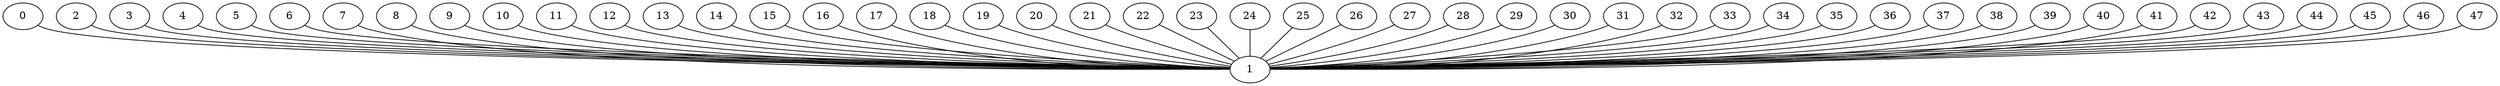graph G {
0;
1;
2;
3;
4;
5;
6;
7;
8;
9;
10;
11;
12;
13;
14;
15;
16;
17;
18;
19;
20;
21;
22;
23;
24;
25;
26;
27;
28;
29;
30;
31;
32;
33;
34;
35;
36;
37;
38;
39;
40;
41;
42;
43;
44;
45;
46;
47;
0--1 ;
2--1 ;
6--1 ;
5--1 ;
4--1 ;
3--1 ;
7--1 ;
10--1 ;
9--1 ;
8--1 ;
13--1 ;
12--1 ;
11--1 ;
14--1 ;
15--1 ;
17--1 ;
16--1 ;
19--1 ;
18--1 ;
22--1 ;
21--1 ;
20--1 ;
23--1 ;
27--1 ;
26--1 ;
25--1 ;
24--1 ;
28--1 ;
30--1 ;
29--1 ;
32--1 ;
31--1 ;
33--1 ;
34--1 ;
36--1 ;
35--1 ;
38--1 ;
37--1 ;
39--1 ;
40--1 ;
41--1 ;
43--1 ;
42--1 ;
44--1 ;
45--1 ;
46--1 ;
47--1 ;
}
